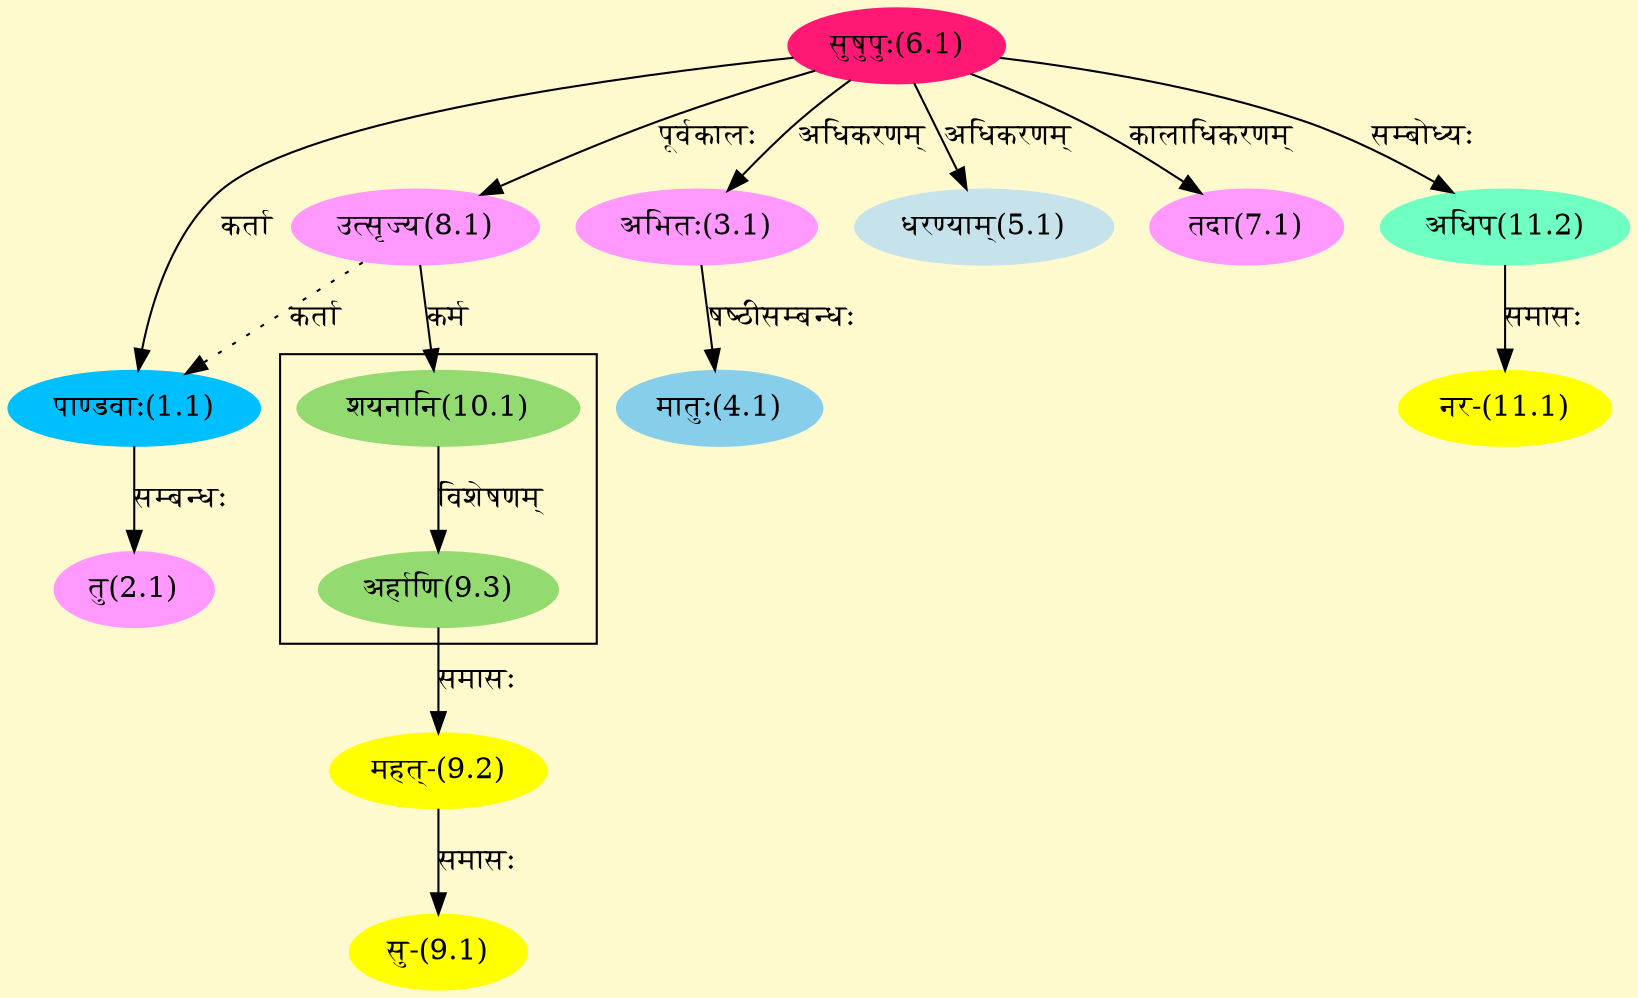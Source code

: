 digraph G{
rankdir=BT;
 compound=true;
 bgcolor="lemonchiffon1";

subgraph cluster_1{
Node9_3 [style=filled, color="#93DB70" label = "अर्हाणि(9.3)"]
Node10_1 [style=filled, color="#93DB70" label = "शयनानि(10.1)"]

}
Node1_1 [style=filled, color="#00BFFF" label = "पाण्डवाः(1.1)"]
Node6_1 [style=filled, color="#FF1975" label = "सुषुपुः(6.1)"]
Node8_1 [style=filled, color="#FF99FF" label = "उत्सृज्य(8.1)"]
Node2_1 [style=filled, color="#FF99FF" label = "तु(2.1)"]
Node3_1 [style=filled, color="#FF99FF" label = "अभितः(3.1)"]
Node4_1 [style=filled, color="#87CEEB" label = "मातुः(4.1)"]
Node5_1 [style=filled, color="#C6E2EB" label = "धरण्याम्(5.1)"]
Node [style=filled, color="" label = "()"]
Node7_1 [style=filled, color="#FF99FF" label = "तदा(7.1)"]
Node9_1 [style=filled, color="#FFFF00" label = "सु-(9.1)"]
Node9_2 [style=filled, color="#FFFF00" label = "महत्-(9.2)"]
Node9_3 [style=filled, color="#93DB70" label = "अर्हाणि(9.3)"]
Node10_1 [style=filled, color="#93DB70" label = "शयनानि(10.1)"]
Node11_1 [style=filled, color="#FFFF00" label = "नर-(11.1)"]
Node11_2 [style=filled, color="#6FFFC3" label = "अधिप(11.2)"]
/* Start of Relations section */

Node1_1 -> Node6_1 [  label="कर्ता"  dir="back" ]
Node1_1 -> Node8_1 [ style=dotted label="कर्ता"  dir="back" ]
Node2_1 -> Node1_1 [  label="सम्बन्धः"  dir="back" ]
Node3_1 -> Node6_1 [  label="अधिकरणम्"  dir="back" ]
Node4_1 -> Node3_1 [  label="षष्ठीसम्बन्धः"  dir="back" ]
Node5_1 -> Node6_1 [  label="अधिकरणम्"  dir="back" ]
Node7_1 -> Node6_1 [  label="कालाधिकरणम्"  dir="back" ]
Node8_1 -> Node6_1 [  label="पूर्वकालः"  dir="back" ]
Node9_1 -> Node9_2 [  label="समासः"  dir="back" ]
Node9_2 -> Node9_3 [  label="समासः"  dir="back" ]
Node9_3 -> Node10_1 [  label="विशेषणम्"  dir="back" ]
Node10_1 -> Node8_1 [  label="कर्म"  dir="back" ]
Node11_1 -> Node11_2 [  label="समासः"  dir="back" ]
Node11_2 -> Node6_1 [  label="सम्बोध्यः"  dir="back" ]
}
